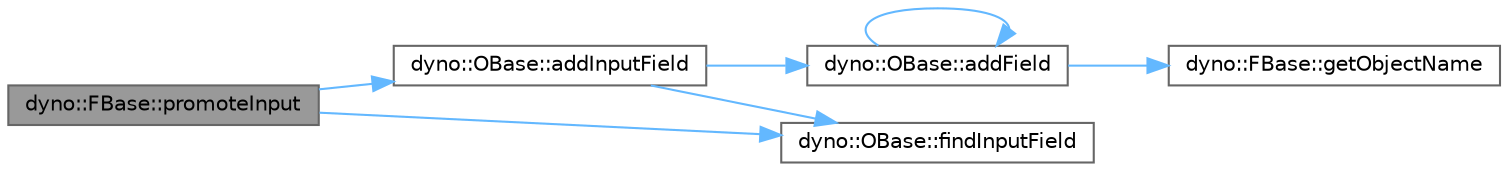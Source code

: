 digraph "dyno::FBase::promoteInput"
{
 // LATEX_PDF_SIZE
  bgcolor="transparent";
  edge [fontname=Helvetica,fontsize=10,labelfontname=Helvetica,labelfontsize=10];
  node [fontname=Helvetica,fontsize=10,shape=box,height=0.2,width=0.4];
  rankdir="LR";
  Node1 [id="Node000001",label="dyno::FBase::promoteInput",height=0.2,width=0.4,color="gray40", fillcolor="grey60", style="filled", fontcolor="black",tooltip="Display a state field as an input field."];
  Node1 -> Node2 [id="edge1_Node000001_Node000002",color="steelblue1",style="solid",tooltip=" "];
  Node2 [id="Node000002",label="dyno::OBase::addInputField",height=0.2,width=0.4,color="grey40", fillcolor="white", style="filled",URL="$classdyno_1_1_o_base.html#aeb029950eebd2b04ba38992f908d7783",tooltip=" "];
  Node2 -> Node3 [id="edge2_Node000002_Node000003",color="steelblue1",style="solid",tooltip=" "];
  Node3 [id="Node000003",label="dyno::OBase::addField",height=0.2,width=0.4,color="grey40", fillcolor="white", style="filled",URL="$classdyno_1_1_o_base.html#a3871130579a7ee2089206d13d4fe9e47",tooltip="Add a field to Base FieldID will be set to the name of Field by default."];
  Node3 -> Node3 [id="edge3_Node000003_Node000003",color="steelblue1",style="solid",tooltip=" "];
  Node3 -> Node4 [id="edge4_Node000003_Node000004",color="steelblue1",style="solid",tooltip=" "];
  Node4 [id="Node000004",label="dyno::FBase::getObjectName",height=0.2,width=0.4,color="grey40", fillcolor="white", style="filled",URL="$classdyno_1_1_f_base.html#a1142c17b3aa48a8f53280e4a0eb75992",tooltip=" "];
  Node2 -> Node5 [id="edge5_Node000002_Node000005",color="steelblue1",style="solid",tooltip=" "];
  Node5 [id="Node000005",label="dyno::OBase::findInputField",height=0.2,width=0.4,color="grey40", fillcolor="white", style="filled",URL="$classdyno_1_1_o_base.html#aa475026ae1094d802e8fe6c1accdd2ed",tooltip=" "];
  Node1 -> Node5 [id="edge6_Node000001_Node000005",color="steelblue1",style="solid",tooltip=" "];
}
